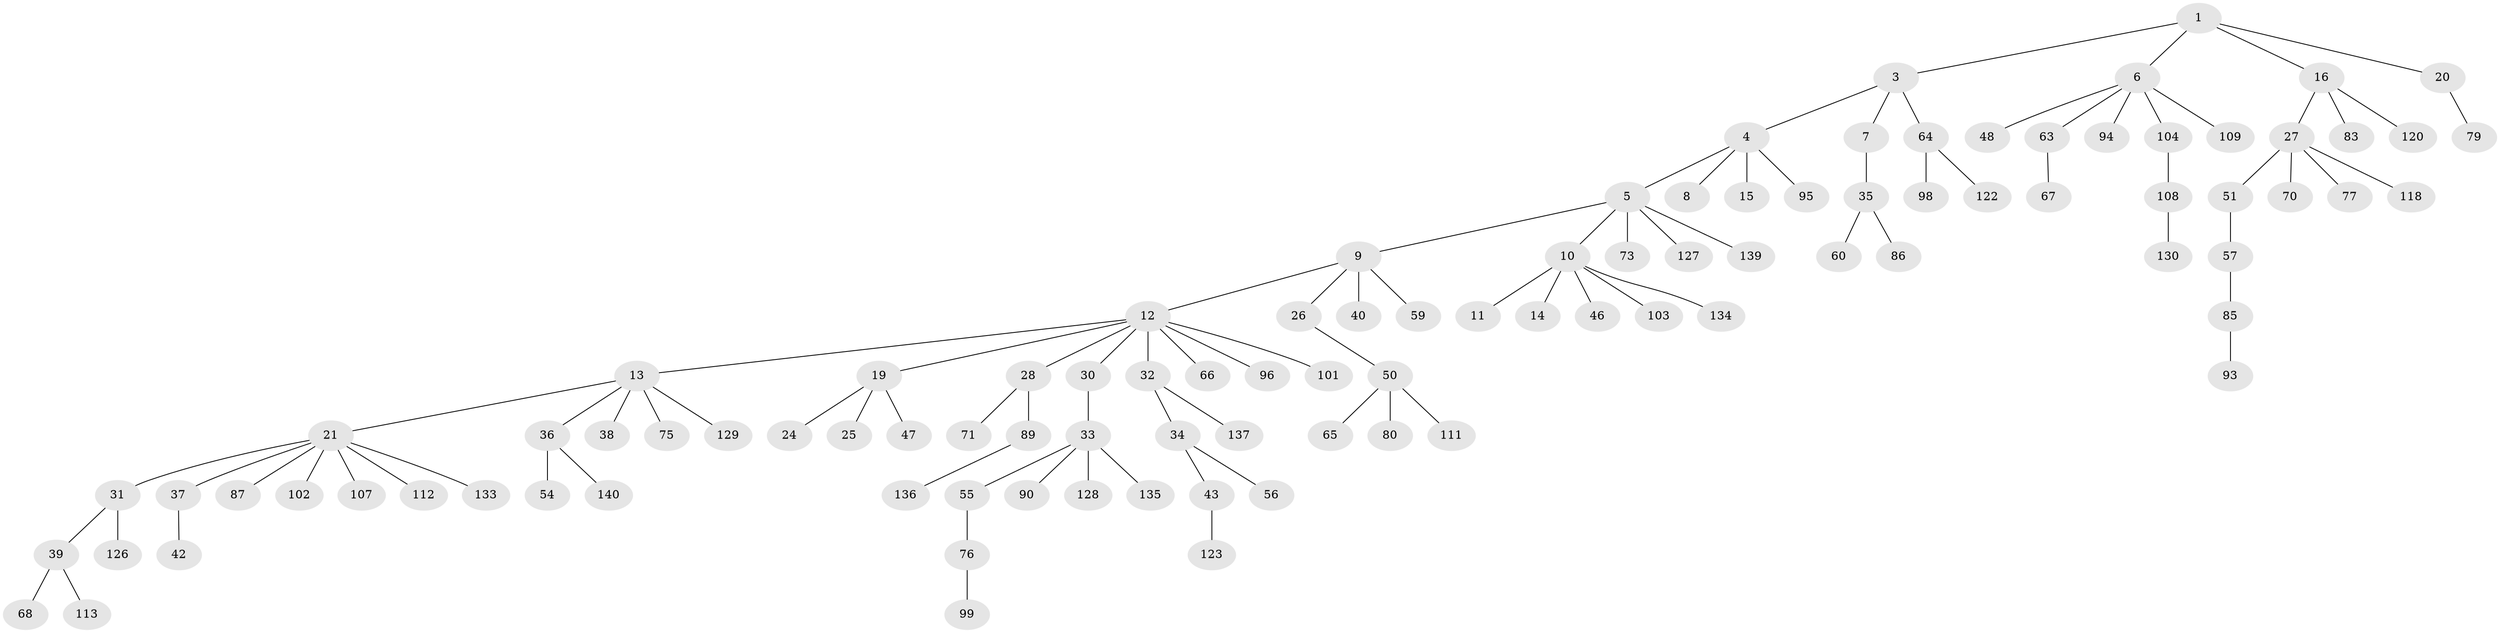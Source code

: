// Generated by graph-tools (version 1.1) at 2025/24/03/03/25 07:24:08]
// undirected, 99 vertices, 98 edges
graph export_dot {
graph [start="1"]
  node [color=gray90,style=filled];
  1 [super="+2"];
  3 [super="+81"];
  4 [super="+142"];
  5 [super="+41"];
  6 [super="+44"];
  7 [super="+121"];
  8 [super="+62"];
  9 [super="+17"];
  10 [super="+45"];
  11 [super="+97"];
  12 [super="+52"];
  13 [super="+18"];
  14;
  15 [super="+92"];
  16 [super="+49"];
  19 [super="+22"];
  20 [super="+23"];
  21 [super="+29"];
  24 [super="+119"];
  25;
  26;
  27 [super="+53"];
  28 [super="+69"];
  30;
  31 [super="+117"];
  32 [super="+110"];
  33 [super="+82"];
  34;
  35 [super="+61"];
  36;
  37 [super="+105"];
  38 [super="+131"];
  39 [super="+84"];
  40;
  42;
  43 [super="+58"];
  46;
  47 [super="+115"];
  48 [super="+100"];
  50 [super="+72"];
  51 [super="+74"];
  54;
  55;
  56 [super="+114"];
  57 [super="+124"];
  59;
  60 [super="+78"];
  63 [super="+138"];
  64;
  65;
  66 [super="+88"];
  67;
  68 [super="+141"];
  70;
  71;
  73;
  75;
  76;
  77;
  79;
  80;
  83;
  85;
  86;
  87;
  89 [super="+91"];
  90 [super="+116"];
  93;
  94;
  95;
  96;
  98 [super="+106"];
  99;
  101;
  102 [super="+125"];
  103;
  104;
  107;
  108;
  109;
  111;
  112;
  113;
  118 [super="+132"];
  120;
  122;
  123;
  126;
  127;
  128;
  129;
  130;
  133;
  134;
  135;
  136;
  137;
  139;
  140;
  1 -- 3;
  1 -- 16;
  1 -- 20;
  1 -- 6;
  3 -- 4;
  3 -- 7;
  3 -- 64;
  4 -- 5;
  4 -- 8;
  4 -- 15;
  4 -- 95;
  5 -- 9;
  5 -- 10;
  5 -- 73;
  5 -- 139;
  5 -- 127;
  6 -- 48;
  6 -- 63;
  6 -- 104;
  6 -- 109;
  6 -- 94;
  7 -- 35;
  9 -- 12;
  9 -- 26;
  9 -- 59;
  9 -- 40;
  10 -- 11;
  10 -- 14;
  10 -- 103;
  10 -- 134;
  10 -- 46;
  12 -- 13;
  12 -- 19;
  12 -- 28;
  12 -- 30;
  12 -- 32;
  12 -- 66;
  12 -- 101;
  12 -- 96;
  13 -- 75;
  13 -- 129;
  13 -- 36;
  13 -- 21;
  13 -- 38;
  16 -- 27;
  16 -- 120;
  16 -- 83;
  19 -- 47;
  19 -- 24;
  19 -- 25;
  20 -- 79;
  21 -- 87;
  21 -- 102;
  21 -- 107;
  21 -- 112;
  21 -- 37;
  21 -- 133;
  21 -- 31;
  26 -- 50;
  27 -- 51;
  27 -- 70;
  27 -- 77;
  27 -- 118;
  28 -- 89;
  28 -- 71;
  30 -- 33;
  31 -- 39;
  31 -- 126;
  32 -- 34;
  32 -- 137;
  33 -- 55;
  33 -- 128;
  33 -- 135;
  33 -- 90;
  34 -- 43;
  34 -- 56;
  35 -- 60;
  35 -- 86;
  36 -- 54;
  36 -- 140;
  37 -- 42;
  39 -- 68;
  39 -- 113;
  43 -- 123;
  50 -- 65;
  50 -- 80;
  50 -- 111;
  51 -- 57;
  55 -- 76;
  57 -- 85;
  63 -- 67;
  64 -- 98;
  64 -- 122;
  76 -- 99;
  85 -- 93;
  89 -- 136;
  104 -- 108;
  108 -- 130;
}
